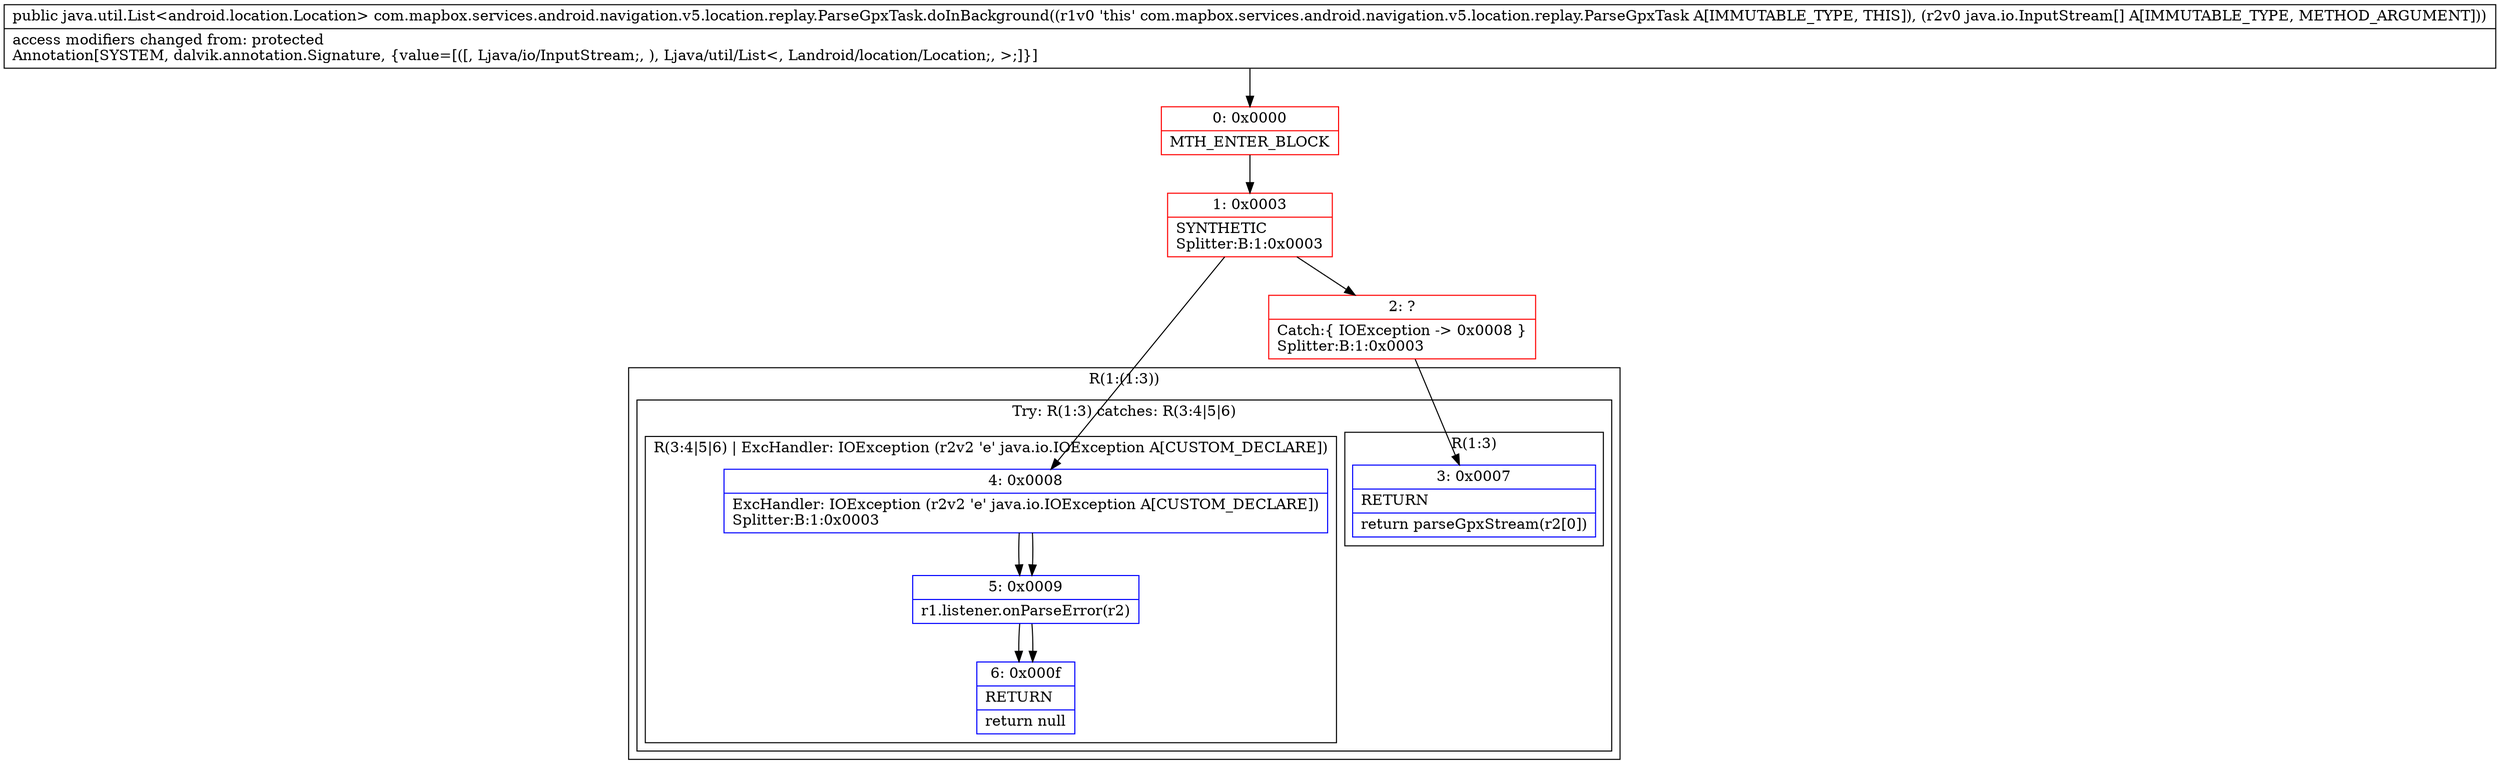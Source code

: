 digraph "CFG forcom.mapbox.services.android.navigation.v5.location.replay.ParseGpxTask.doInBackground([Ljava\/io\/InputStream;)Ljava\/util\/List;" {
subgraph cluster_Region_429045611 {
label = "R(1:(1:3))";
node [shape=record,color=blue];
subgraph cluster_TryCatchRegion_771090101 {
label = "Try: R(1:3) catches: R(3:4|5|6)";
node [shape=record,color=blue];
subgraph cluster_Region_484377819 {
label = "R(1:3)";
node [shape=record,color=blue];
Node_3 [shape=record,label="{3\:\ 0x0007|RETURN\l|return parseGpxStream(r2[0])\l}"];
}
subgraph cluster_Region_634921511 {
label = "R(3:4|5|6) | ExcHandler: IOException (r2v2 'e' java.io.IOException A[CUSTOM_DECLARE])\l";
node [shape=record,color=blue];
Node_4 [shape=record,label="{4\:\ 0x0008|ExcHandler: IOException (r2v2 'e' java.io.IOException A[CUSTOM_DECLARE])\lSplitter:B:1:0x0003\l}"];
Node_5 [shape=record,label="{5\:\ 0x0009|r1.listener.onParseError(r2)\l}"];
Node_6 [shape=record,label="{6\:\ 0x000f|RETURN\l|return null\l}"];
}
}
}
subgraph cluster_Region_634921511 {
label = "R(3:4|5|6) | ExcHandler: IOException (r2v2 'e' java.io.IOException A[CUSTOM_DECLARE])\l";
node [shape=record,color=blue];
Node_4 [shape=record,label="{4\:\ 0x0008|ExcHandler: IOException (r2v2 'e' java.io.IOException A[CUSTOM_DECLARE])\lSplitter:B:1:0x0003\l}"];
Node_5 [shape=record,label="{5\:\ 0x0009|r1.listener.onParseError(r2)\l}"];
Node_6 [shape=record,label="{6\:\ 0x000f|RETURN\l|return null\l}"];
}
Node_0 [shape=record,color=red,label="{0\:\ 0x0000|MTH_ENTER_BLOCK\l}"];
Node_1 [shape=record,color=red,label="{1\:\ 0x0003|SYNTHETIC\lSplitter:B:1:0x0003\l}"];
Node_2 [shape=record,color=red,label="{2\:\ ?|Catch:\{ IOException \-\> 0x0008 \}\lSplitter:B:1:0x0003\l}"];
MethodNode[shape=record,label="{public java.util.List\<android.location.Location\> com.mapbox.services.android.navigation.v5.location.replay.ParseGpxTask.doInBackground((r1v0 'this' com.mapbox.services.android.navigation.v5.location.replay.ParseGpxTask A[IMMUTABLE_TYPE, THIS]), (r2v0 java.io.InputStream[] A[IMMUTABLE_TYPE, METHOD_ARGUMENT]))  | access modifiers changed from: protected\lAnnotation[SYSTEM, dalvik.annotation.Signature, \{value=[([, Ljava\/io\/InputStream;, ), Ljava\/util\/List\<, Landroid\/location\/Location;, \>;]\}]\l}"];
MethodNode -> Node_0;
Node_4 -> Node_5;
Node_5 -> Node_6;
Node_4 -> Node_5;
Node_5 -> Node_6;
Node_0 -> Node_1;
Node_1 -> Node_2;
Node_1 -> Node_4;
Node_2 -> Node_3;
}

